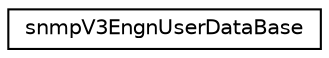 digraph "Graphical Class Hierarchy"
{
  edge [fontname="Helvetica",fontsize="10",labelfontname="Helvetica",labelfontsize="10"];
  node [fontname="Helvetica",fontsize="10",shape=record];
  rankdir="LR";
  Node1 [label="snmpV3EngnUserDataBase",height=0.2,width=0.4,color="black", fillcolor="white", style="filled",URL="$structsnmp_v3_engn_user_data_base.html"];
}
